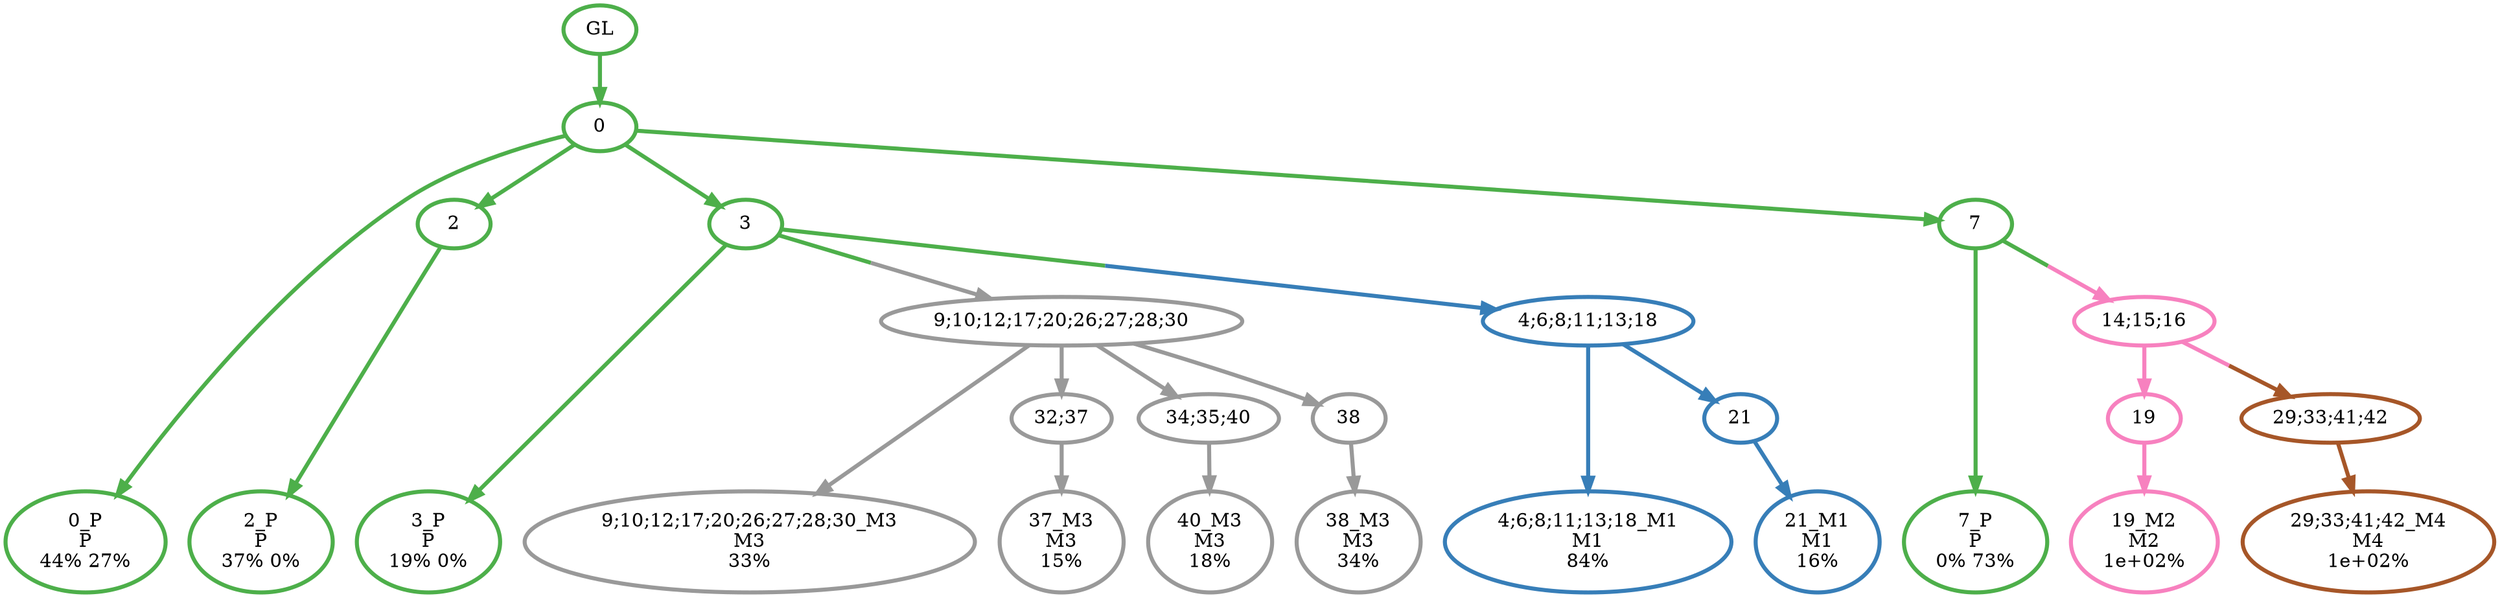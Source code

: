digraph T {
	{
		rank=same
		23 [penwidth=3,colorscheme=set19,color=3,label="0_P\nP\n44% 27%"]
		21 [penwidth=3,colorscheme=set19,color=3,label="2_P\nP\n37% 0%"]
		19 [penwidth=3,colorscheme=set19,color=3,label="3_P\nP\n19% 0%"]
		17 [penwidth=3,colorscheme=set19,color=3,label="7_P\nP\n0% 73%"]
		16 [penwidth=3,colorscheme=set19,color=2,label="4;6;8;11;13;18_M1\nM1\n84%"]
		14 [penwidth=3,colorscheme=set19,color=2,label="21_M1\nM1\n16%"]
		12 [penwidth=3,colorscheme=set19,color=8,label="19_M2\nM2\n1e+02%"]
		11 [penwidth=3,colorscheme=set19,color=9,label="9;10;12;17;20;26;27;28;30_M3\nM3\n33%"]
		9 [penwidth=3,colorscheme=set19,color=9,label="37_M3\nM3\n15%"]
		7 [penwidth=3,colorscheme=set19,color=9,label="40_M3\nM3\n18%"]
		5 [penwidth=3,colorscheme=set19,color=9,label="38_M3\nM3\n34%"]
		4 [penwidth=3,colorscheme=set19,color=7,label="29;33;41;42_M4\nM4\n1e+02%"]
	}
	25 [penwidth=3,colorscheme=set19,color=3,label="GL"]
	24 [penwidth=3,colorscheme=set19,color=3,label="0"]
	22 [penwidth=3,colorscheme=set19,color=3,label="2"]
	20 [penwidth=3,colorscheme=set19,color=3,label="3"]
	18 [penwidth=3,colorscheme=set19,color=3,label="7"]
	15 [penwidth=3,colorscheme=set19,color=2,label="21"]
	13 [penwidth=3,colorscheme=set19,color=8,label="19"]
	10 [penwidth=3,colorscheme=set19,color=9,label="32;37"]
	8 [penwidth=3,colorscheme=set19,color=9,label="34;35;40"]
	6 [penwidth=3,colorscheme=set19,color=9,label="38"]
	3 [penwidth=3,colorscheme=set19,color=7,label="29;33;41;42"]
	2 [penwidth=3,colorscheme=set19,color=9,label="9;10;12;17;20;26;27;28;30"]
	1 [penwidth=3,colorscheme=set19,color=8,label="14;15;16"]
	0 [penwidth=3,colorscheme=set19,color=2,label="4;6;8;11;13;18"]
	25 -> 24 [penwidth=3,colorscheme=set19,color=3]
	24 -> 23 [penwidth=3,colorscheme=set19,color=3]
	24 -> 22 [penwidth=3,colorscheme=set19,color=3]
	24 -> 20 [penwidth=3,colorscheme=set19,color=3]
	24 -> 18 [penwidth=3,colorscheme=set19,color=3]
	22 -> 21 [penwidth=3,colorscheme=set19,color=3]
	20 -> 19 [penwidth=3,colorscheme=set19,color=3]
	20 -> 2 [penwidth=3,colorscheme=set19,color="3;0.5:9"]
	20 -> 0 [penwidth=3,colorscheme=set19,color="3;0.5:2"]
	18 -> 17 [penwidth=3,colorscheme=set19,color=3]
	18 -> 1 [penwidth=3,colorscheme=set19,color="3;0.5:8"]
	15 -> 14 [penwidth=3,colorscheme=set19,color=2]
	13 -> 12 [penwidth=3,colorscheme=set19,color=8]
	10 -> 9 [penwidth=3,colorscheme=set19,color=9]
	8 -> 7 [penwidth=3,colorscheme=set19,color=9]
	6 -> 5 [penwidth=3,colorscheme=set19,color=9]
	3 -> 4 [penwidth=3,colorscheme=set19,color=7]
	2 -> 11 [penwidth=3,colorscheme=set19,color=9]
	2 -> 10 [penwidth=3,colorscheme=set19,color=9]
	2 -> 8 [penwidth=3,colorscheme=set19,color=9]
	2 -> 6 [penwidth=3,colorscheme=set19,color=9]
	1 -> 13 [penwidth=3,colorscheme=set19,color=8]
	1 -> 3 [penwidth=3,colorscheme=set19,color="8;0.5:7"]
	0 -> 16 [penwidth=3,colorscheme=set19,color=2]
	0 -> 15 [penwidth=3,colorscheme=set19,color=2]
}

